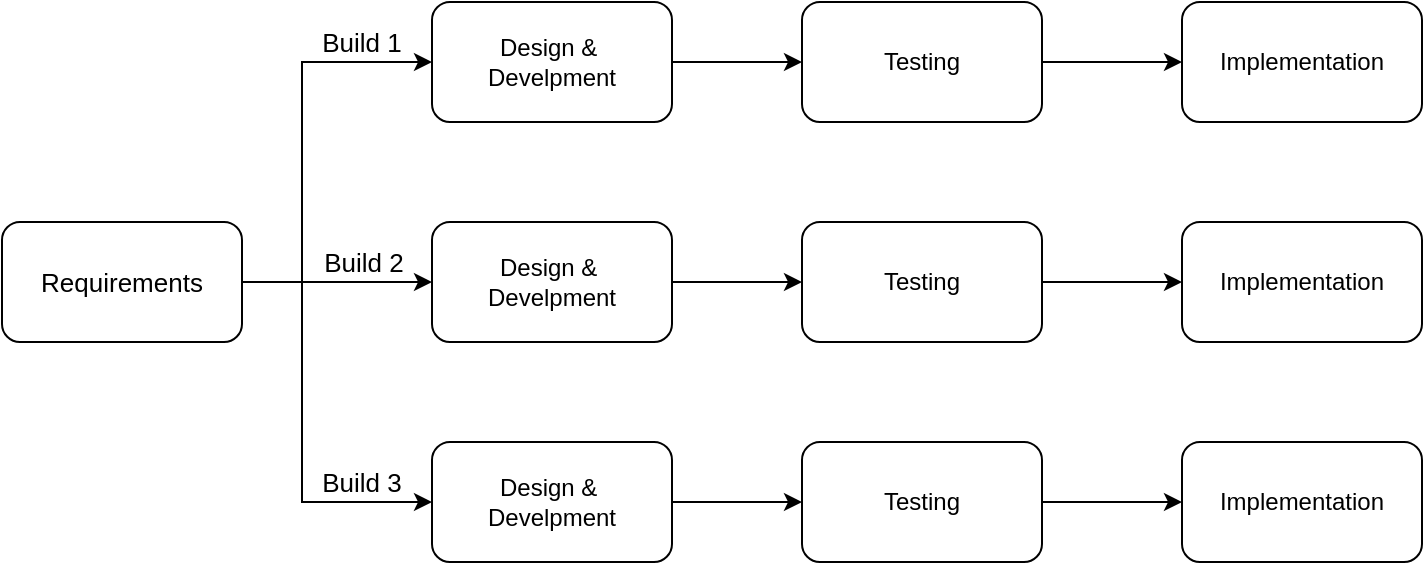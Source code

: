 <mxfile version="24.3.1" type="device">
  <diagram name="Page-1" id="cY-38Ls28AD-EeQk1Bip">
    <mxGraphModel dx="962" dy="643" grid="1" gridSize="10" guides="1" tooltips="1" connect="1" arrows="1" fold="1" page="1" pageScale="1" pageWidth="850" pageHeight="1100" math="0" shadow="0">
      <root>
        <mxCell id="0" />
        <mxCell id="1" parent="0" />
        <mxCell id="c6MpbJ5lcOAunPdSEHtG-8" style="edgeStyle=orthogonalEdgeStyle;rounded=0;orthogonalLoop=1;jettySize=auto;html=1;exitX=1;exitY=0.5;exitDx=0;exitDy=0;entryX=0;entryY=0.5;entryDx=0;entryDy=0;" edge="1" parent="1" source="c6MpbJ5lcOAunPdSEHtG-1" target="c6MpbJ5lcOAunPdSEHtG-3">
          <mxGeometry relative="1" as="geometry" />
        </mxCell>
        <mxCell id="c6MpbJ5lcOAunPdSEHtG-20" style="edgeStyle=orthogonalEdgeStyle;rounded=0;orthogonalLoop=1;jettySize=auto;html=1;exitX=1;exitY=0.5;exitDx=0;exitDy=0;entryX=0;entryY=0.5;entryDx=0;entryDy=0;" edge="1" parent="1" source="c6MpbJ5lcOAunPdSEHtG-1" target="c6MpbJ5lcOAunPdSEHtG-16">
          <mxGeometry relative="1" as="geometry">
            <Array as="points">
              <mxPoint x="240" y="360" />
              <mxPoint x="240" y="470" />
            </Array>
          </mxGeometry>
        </mxCell>
        <mxCell id="c6MpbJ5lcOAunPdSEHtG-21" style="edgeStyle=orthogonalEdgeStyle;rounded=0;orthogonalLoop=1;jettySize=auto;html=1;exitX=1;exitY=0.5;exitDx=0;exitDy=0;entryX=0;entryY=0.5;entryDx=0;entryDy=0;" edge="1" parent="1" source="c6MpbJ5lcOAunPdSEHtG-1" target="c6MpbJ5lcOAunPdSEHtG-11">
          <mxGeometry relative="1" as="geometry">
            <Array as="points">
              <mxPoint x="240" y="360" />
              <mxPoint x="240" y="250" />
            </Array>
          </mxGeometry>
        </mxCell>
        <mxCell id="c6MpbJ5lcOAunPdSEHtG-1" value="&lt;font style=&quot;font-size: 13px;&quot;&gt;Requirements&lt;/font&gt;" style="rounded=1;whiteSpace=wrap;html=1;" vertex="1" parent="1">
          <mxGeometry x="90" y="330" width="120" height="60" as="geometry" />
        </mxCell>
        <mxCell id="c6MpbJ5lcOAunPdSEHtG-6" style="edgeStyle=orthogonalEdgeStyle;rounded=0;orthogonalLoop=1;jettySize=auto;html=1;exitX=1;exitY=0.5;exitDx=0;exitDy=0;entryX=0;entryY=0.5;entryDx=0;entryDy=0;" edge="1" parent="1" source="c6MpbJ5lcOAunPdSEHtG-3" target="c6MpbJ5lcOAunPdSEHtG-4">
          <mxGeometry relative="1" as="geometry" />
        </mxCell>
        <mxCell id="c6MpbJ5lcOAunPdSEHtG-3" value="&lt;div&gt;Design &amp;amp;&amp;nbsp;&lt;/div&gt;&lt;div&gt;Develpment&lt;/div&gt;" style="rounded=1;whiteSpace=wrap;html=1;" vertex="1" parent="1">
          <mxGeometry x="305" y="330" width="120" height="60" as="geometry" />
        </mxCell>
        <mxCell id="c6MpbJ5lcOAunPdSEHtG-7" style="edgeStyle=orthogonalEdgeStyle;rounded=0;orthogonalLoop=1;jettySize=auto;html=1;exitX=1;exitY=0.5;exitDx=0;exitDy=0;entryX=0;entryY=0.5;entryDx=0;entryDy=0;" edge="1" parent="1" source="c6MpbJ5lcOAunPdSEHtG-4" target="c6MpbJ5lcOAunPdSEHtG-5">
          <mxGeometry relative="1" as="geometry" />
        </mxCell>
        <mxCell id="c6MpbJ5lcOAunPdSEHtG-4" value="Testing" style="rounded=1;whiteSpace=wrap;html=1;" vertex="1" parent="1">
          <mxGeometry x="490" y="330" width="120" height="60" as="geometry" />
        </mxCell>
        <mxCell id="c6MpbJ5lcOAunPdSEHtG-5" value="Implementation" style="rounded=1;whiteSpace=wrap;html=1;" vertex="1" parent="1">
          <mxGeometry x="680" y="330" width="120" height="60" as="geometry" />
        </mxCell>
        <mxCell id="c6MpbJ5lcOAunPdSEHtG-9" value="&lt;font style=&quot;font-size: 13px;&quot;&gt;Build 1&lt;br&gt;&lt;/font&gt;" style="text;html=1;align=center;verticalAlign=middle;whiteSpace=wrap;rounded=0;" vertex="1" parent="1">
          <mxGeometry x="240" y="230" width="60" height="20" as="geometry" />
        </mxCell>
        <mxCell id="c6MpbJ5lcOAunPdSEHtG-10" style="edgeStyle=orthogonalEdgeStyle;rounded=0;orthogonalLoop=1;jettySize=auto;html=1;exitX=1;exitY=0.5;exitDx=0;exitDy=0;entryX=0;entryY=0.5;entryDx=0;entryDy=0;" edge="1" parent="1" source="c6MpbJ5lcOAunPdSEHtG-11" target="c6MpbJ5lcOAunPdSEHtG-13">
          <mxGeometry relative="1" as="geometry" />
        </mxCell>
        <mxCell id="c6MpbJ5lcOAunPdSEHtG-11" value="&lt;div&gt;Design &amp;amp;&amp;nbsp;&lt;/div&gt;&lt;div&gt;Develpment&lt;/div&gt;" style="rounded=1;whiteSpace=wrap;html=1;" vertex="1" parent="1">
          <mxGeometry x="305" y="220" width="120" height="60" as="geometry" />
        </mxCell>
        <mxCell id="c6MpbJ5lcOAunPdSEHtG-12" style="edgeStyle=orthogonalEdgeStyle;rounded=0;orthogonalLoop=1;jettySize=auto;html=1;exitX=1;exitY=0.5;exitDx=0;exitDy=0;entryX=0;entryY=0.5;entryDx=0;entryDy=0;" edge="1" parent="1" source="c6MpbJ5lcOAunPdSEHtG-13" target="c6MpbJ5lcOAunPdSEHtG-14">
          <mxGeometry relative="1" as="geometry" />
        </mxCell>
        <mxCell id="c6MpbJ5lcOAunPdSEHtG-13" value="Testing" style="rounded=1;whiteSpace=wrap;html=1;" vertex="1" parent="1">
          <mxGeometry x="490" y="220" width="120" height="60" as="geometry" />
        </mxCell>
        <mxCell id="c6MpbJ5lcOAunPdSEHtG-14" value="Implementation" style="rounded=1;whiteSpace=wrap;html=1;" vertex="1" parent="1">
          <mxGeometry x="680" y="220" width="120" height="60" as="geometry" />
        </mxCell>
        <mxCell id="c6MpbJ5lcOAunPdSEHtG-15" style="edgeStyle=orthogonalEdgeStyle;rounded=0;orthogonalLoop=1;jettySize=auto;html=1;exitX=1;exitY=0.5;exitDx=0;exitDy=0;entryX=0;entryY=0.5;entryDx=0;entryDy=0;" edge="1" parent="1" source="c6MpbJ5lcOAunPdSEHtG-16" target="c6MpbJ5lcOAunPdSEHtG-18">
          <mxGeometry relative="1" as="geometry" />
        </mxCell>
        <mxCell id="c6MpbJ5lcOAunPdSEHtG-16" value="&lt;div&gt;Design &amp;amp;&amp;nbsp;&lt;/div&gt;&lt;div&gt;Develpment&lt;/div&gt;" style="rounded=1;whiteSpace=wrap;html=1;" vertex="1" parent="1">
          <mxGeometry x="305" y="440" width="120" height="60" as="geometry" />
        </mxCell>
        <mxCell id="c6MpbJ5lcOAunPdSEHtG-17" style="edgeStyle=orthogonalEdgeStyle;rounded=0;orthogonalLoop=1;jettySize=auto;html=1;exitX=1;exitY=0.5;exitDx=0;exitDy=0;entryX=0;entryY=0.5;entryDx=0;entryDy=0;" edge="1" parent="1" source="c6MpbJ5lcOAunPdSEHtG-18" target="c6MpbJ5lcOAunPdSEHtG-19">
          <mxGeometry relative="1" as="geometry" />
        </mxCell>
        <mxCell id="c6MpbJ5lcOAunPdSEHtG-18" value="Testing" style="rounded=1;whiteSpace=wrap;html=1;" vertex="1" parent="1">
          <mxGeometry x="490" y="440" width="120" height="60" as="geometry" />
        </mxCell>
        <mxCell id="c6MpbJ5lcOAunPdSEHtG-19" value="Implementation" style="rounded=1;whiteSpace=wrap;html=1;" vertex="1" parent="1">
          <mxGeometry x="680" y="440" width="120" height="60" as="geometry" />
        </mxCell>
        <mxCell id="c6MpbJ5lcOAunPdSEHtG-22" value="&lt;font style=&quot;font-size: 13px;&quot;&gt;Build 2&lt;br&gt;&lt;/font&gt;" style="text;html=1;align=center;verticalAlign=middle;whiteSpace=wrap;rounded=0;" vertex="1" parent="1">
          <mxGeometry x="241" y="340" width="60" height="20" as="geometry" />
        </mxCell>
        <mxCell id="c6MpbJ5lcOAunPdSEHtG-23" value="&lt;font style=&quot;font-size: 13px;&quot;&gt;Build 3&lt;br&gt;&lt;/font&gt;" style="text;html=1;align=center;verticalAlign=middle;whiteSpace=wrap;rounded=0;" vertex="1" parent="1">
          <mxGeometry x="240" y="450" width="60" height="20" as="geometry" />
        </mxCell>
      </root>
    </mxGraphModel>
  </diagram>
</mxfile>
